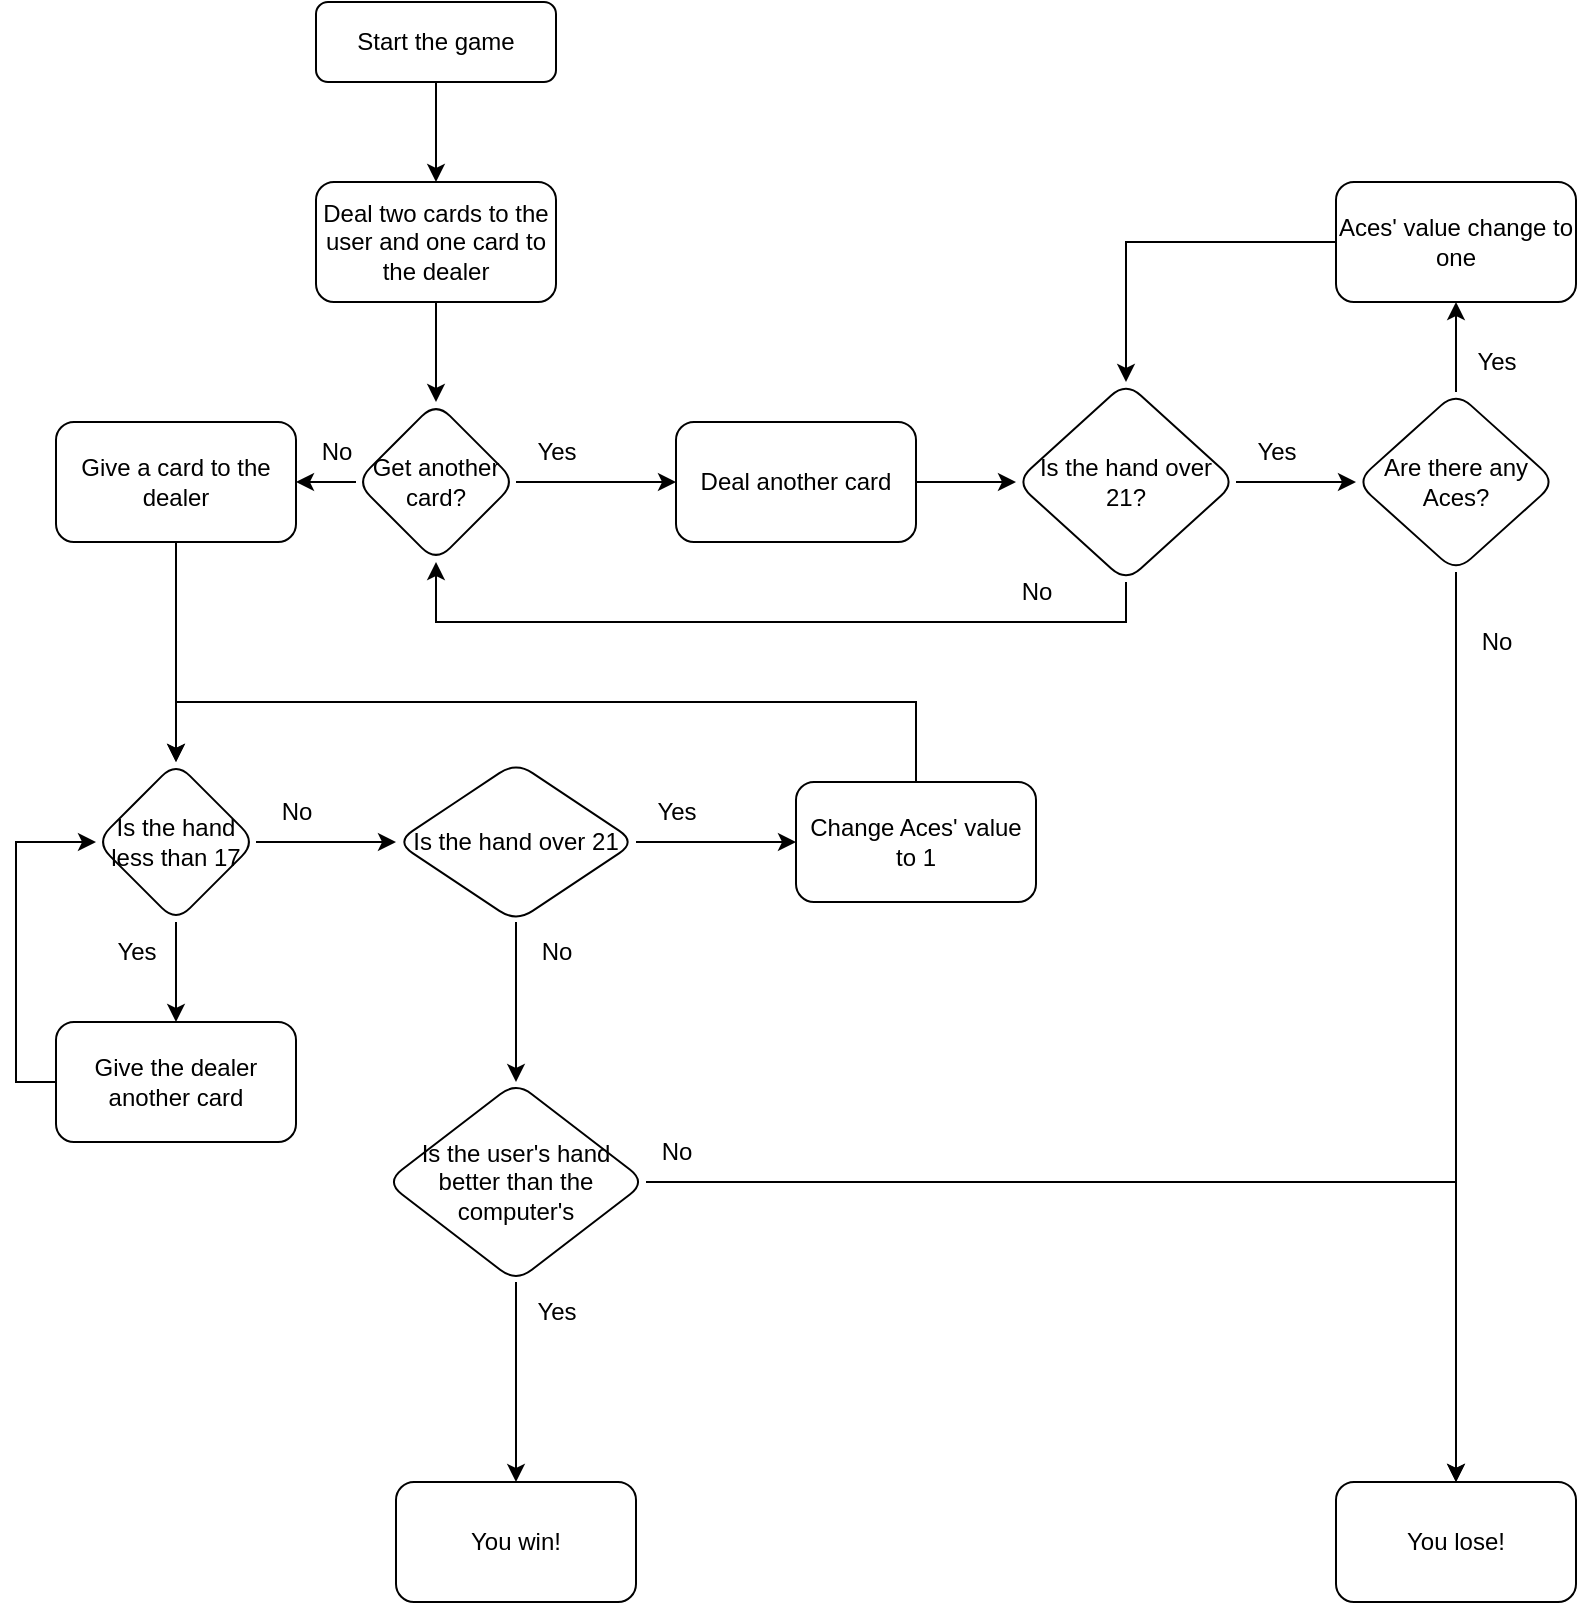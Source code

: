 <mxfile version="20.6.0" type="device"><diagram id="C5RBs43oDa-KdzZeNtuy" name="Page-1"><mxGraphModel dx="782" dy="436" grid="1" gridSize="10" guides="1" tooltips="1" connect="1" arrows="1" fold="1" page="1" pageScale="1" pageWidth="827" pageHeight="1169" math="0" shadow="0"><root><mxCell id="WIyWlLk6GJQsqaUBKTNV-0"/><mxCell id="WIyWlLk6GJQsqaUBKTNV-1" parent="WIyWlLk6GJQsqaUBKTNV-0"/><mxCell id="MxnpvFNTzxr2DYvjISWB-1" value="" style="edgeStyle=orthogonalEdgeStyle;rounded=0;orthogonalLoop=1;jettySize=auto;html=1;" edge="1" parent="WIyWlLk6GJQsqaUBKTNV-1" source="WIyWlLk6GJQsqaUBKTNV-3" target="MxnpvFNTzxr2DYvjISWB-0"><mxGeometry relative="1" as="geometry"/></mxCell><mxCell id="WIyWlLk6GJQsqaUBKTNV-3" value="Start the game" style="rounded=1;whiteSpace=wrap;html=1;fontSize=12;glass=0;strokeWidth=1;shadow=0;" parent="WIyWlLk6GJQsqaUBKTNV-1" vertex="1"><mxGeometry x="160" y="80" width="120" height="40" as="geometry"/></mxCell><mxCell id="MxnpvFNTzxr2DYvjISWB-5" value="" style="edgeStyle=orthogonalEdgeStyle;rounded=0;orthogonalLoop=1;jettySize=auto;html=1;" edge="1" parent="WIyWlLk6GJQsqaUBKTNV-1" source="MxnpvFNTzxr2DYvjISWB-0" target="MxnpvFNTzxr2DYvjISWB-4"><mxGeometry relative="1" as="geometry"/></mxCell><mxCell id="MxnpvFNTzxr2DYvjISWB-0" value="Deal two cards to the user and one card to the dealer" style="whiteSpace=wrap;html=1;rounded=1;glass=0;strokeWidth=1;shadow=0;" vertex="1" parent="WIyWlLk6GJQsqaUBKTNV-1"><mxGeometry x="160" y="170" width="120" height="60" as="geometry"/></mxCell><mxCell id="MxnpvFNTzxr2DYvjISWB-7" value="" style="edgeStyle=orthogonalEdgeStyle;rounded=0;orthogonalLoop=1;jettySize=auto;html=1;" edge="1" parent="WIyWlLk6GJQsqaUBKTNV-1" source="MxnpvFNTzxr2DYvjISWB-4" target="MxnpvFNTzxr2DYvjISWB-6"><mxGeometry relative="1" as="geometry"/></mxCell><mxCell id="MxnpvFNTzxr2DYvjISWB-28" value="" style="edgeStyle=orthogonalEdgeStyle;rounded=0;orthogonalLoop=1;jettySize=auto;html=1;" edge="1" parent="WIyWlLk6GJQsqaUBKTNV-1" source="MxnpvFNTzxr2DYvjISWB-4" target="MxnpvFNTzxr2DYvjISWB-27"><mxGeometry relative="1" as="geometry"/></mxCell><mxCell id="MxnpvFNTzxr2DYvjISWB-4" value="Get another card?" style="rhombus;whiteSpace=wrap;html=1;rounded=1;glass=0;strokeWidth=1;shadow=0;" vertex="1" parent="WIyWlLk6GJQsqaUBKTNV-1"><mxGeometry x="180" y="280" width="80" height="80" as="geometry"/></mxCell><mxCell id="MxnpvFNTzxr2DYvjISWB-10" value="" style="edgeStyle=orthogonalEdgeStyle;rounded=0;orthogonalLoop=1;jettySize=auto;html=1;" edge="1" parent="WIyWlLk6GJQsqaUBKTNV-1" source="MxnpvFNTzxr2DYvjISWB-6" target="MxnpvFNTzxr2DYvjISWB-9"><mxGeometry relative="1" as="geometry"/></mxCell><mxCell id="MxnpvFNTzxr2DYvjISWB-6" value="Deal another card" style="whiteSpace=wrap;html=1;rounded=1;glass=0;strokeWidth=1;shadow=0;" vertex="1" parent="WIyWlLk6GJQsqaUBKTNV-1"><mxGeometry x="340" y="290" width="120" height="60" as="geometry"/></mxCell><mxCell id="MxnpvFNTzxr2DYvjISWB-8" value="Yes" style="text;html=1;align=center;verticalAlign=middle;resizable=0;points=[];autosize=1;strokeColor=none;fillColor=none;" vertex="1" parent="WIyWlLk6GJQsqaUBKTNV-1"><mxGeometry x="260" y="290" width="40" height="30" as="geometry"/></mxCell><mxCell id="MxnpvFNTzxr2DYvjISWB-15" value="" style="edgeStyle=orthogonalEdgeStyle;rounded=0;orthogonalLoop=1;jettySize=auto;html=1;" edge="1" parent="WIyWlLk6GJQsqaUBKTNV-1" source="MxnpvFNTzxr2DYvjISWB-9" target="MxnpvFNTzxr2DYvjISWB-14"><mxGeometry relative="1" as="geometry"/></mxCell><mxCell id="MxnpvFNTzxr2DYvjISWB-25" style="edgeStyle=orthogonalEdgeStyle;rounded=0;orthogonalLoop=1;jettySize=auto;html=1;entryX=0.5;entryY=1;entryDx=0;entryDy=0;" edge="1" parent="WIyWlLk6GJQsqaUBKTNV-1" source="MxnpvFNTzxr2DYvjISWB-9" target="MxnpvFNTzxr2DYvjISWB-4"><mxGeometry relative="1" as="geometry"><Array as="points"><mxPoint x="565" y="390"/><mxPoint x="220" y="390"/></Array></mxGeometry></mxCell><mxCell id="MxnpvFNTzxr2DYvjISWB-9" value="Is the hand over 21?" style="rhombus;whiteSpace=wrap;html=1;rounded=1;glass=0;strokeWidth=1;shadow=0;" vertex="1" parent="WIyWlLk6GJQsqaUBKTNV-1"><mxGeometry x="510" y="270" width="110" height="100" as="geometry"/></mxCell><mxCell id="MxnpvFNTzxr2DYvjISWB-18" value="" style="edgeStyle=orthogonalEdgeStyle;rounded=0;orthogonalLoop=1;jettySize=auto;html=1;" edge="1" parent="WIyWlLk6GJQsqaUBKTNV-1" source="MxnpvFNTzxr2DYvjISWB-14" target="MxnpvFNTzxr2DYvjISWB-17"><mxGeometry relative="1" as="geometry"/></mxCell><mxCell id="MxnpvFNTzxr2DYvjISWB-20" value="" style="edgeStyle=orthogonalEdgeStyle;rounded=0;orthogonalLoop=1;jettySize=auto;html=1;" edge="1" parent="WIyWlLk6GJQsqaUBKTNV-1" source="MxnpvFNTzxr2DYvjISWB-14" target="MxnpvFNTzxr2DYvjISWB-19"><mxGeometry relative="1" as="geometry"/></mxCell><mxCell id="MxnpvFNTzxr2DYvjISWB-14" value="Are there any Aces?" style="rhombus;whiteSpace=wrap;html=1;rounded=1;glass=0;strokeWidth=1;shadow=0;" vertex="1" parent="WIyWlLk6GJQsqaUBKTNV-1"><mxGeometry x="680" y="275" width="100" height="90" as="geometry"/></mxCell><mxCell id="MxnpvFNTzxr2DYvjISWB-23" style="edgeStyle=orthogonalEdgeStyle;rounded=0;orthogonalLoop=1;jettySize=auto;html=1;entryX=0.5;entryY=0;entryDx=0;entryDy=0;" edge="1" parent="WIyWlLk6GJQsqaUBKTNV-1" source="MxnpvFNTzxr2DYvjISWB-17" target="MxnpvFNTzxr2DYvjISWB-9"><mxGeometry relative="1" as="geometry"/></mxCell><mxCell id="MxnpvFNTzxr2DYvjISWB-17" value="Aces' value change to one" style="whiteSpace=wrap;html=1;rounded=1;glass=0;strokeWidth=1;shadow=0;" vertex="1" parent="WIyWlLk6GJQsqaUBKTNV-1"><mxGeometry x="670" y="170" width="120" height="60" as="geometry"/></mxCell><mxCell id="MxnpvFNTzxr2DYvjISWB-19" value="You lose!" style="whiteSpace=wrap;html=1;rounded=1;glass=0;strokeWidth=1;shadow=0;" vertex="1" parent="WIyWlLk6GJQsqaUBKTNV-1"><mxGeometry x="670" y="820" width="120" height="60" as="geometry"/></mxCell><mxCell id="MxnpvFNTzxr2DYvjISWB-21" value="No" style="text;html=1;align=center;verticalAlign=middle;resizable=0;points=[];autosize=1;strokeColor=none;fillColor=none;" vertex="1" parent="WIyWlLk6GJQsqaUBKTNV-1"><mxGeometry x="730" y="385" width="40" height="30" as="geometry"/></mxCell><mxCell id="MxnpvFNTzxr2DYvjISWB-22" value="Yes" style="text;html=1;align=center;verticalAlign=middle;resizable=0;points=[];autosize=1;strokeColor=none;fillColor=none;" vertex="1" parent="WIyWlLk6GJQsqaUBKTNV-1"><mxGeometry x="620" y="290" width="40" height="30" as="geometry"/></mxCell><mxCell id="MxnpvFNTzxr2DYvjISWB-26" value="No" style="text;html=1;align=center;verticalAlign=middle;resizable=0;points=[];autosize=1;strokeColor=none;fillColor=none;" vertex="1" parent="WIyWlLk6GJQsqaUBKTNV-1"><mxGeometry x="500" y="360" width="40" height="30" as="geometry"/></mxCell><mxCell id="MxnpvFNTzxr2DYvjISWB-32" value="" style="edgeStyle=orthogonalEdgeStyle;rounded=0;orthogonalLoop=1;jettySize=auto;html=1;" edge="1" parent="WIyWlLk6GJQsqaUBKTNV-1" source="MxnpvFNTzxr2DYvjISWB-27" target="MxnpvFNTzxr2DYvjISWB-31"><mxGeometry relative="1" as="geometry"/></mxCell><mxCell id="MxnpvFNTzxr2DYvjISWB-27" value="Give a card to the dealer" style="whiteSpace=wrap;html=1;rounded=1;glass=0;strokeWidth=1;shadow=0;" vertex="1" parent="WIyWlLk6GJQsqaUBKTNV-1"><mxGeometry x="30" y="290" width="120" height="60" as="geometry"/></mxCell><mxCell id="MxnpvFNTzxr2DYvjISWB-29" value="No" style="text;html=1;align=center;verticalAlign=middle;resizable=0;points=[];autosize=1;strokeColor=none;fillColor=none;" vertex="1" parent="WIyWlLk6GJQsqaUBKTNV-1"><mxGeometry x="150" y="290" width="40" height="30" as="geometry"/></mxCell><mxCell id="MxnpvFNTzxr2DYvjISWB-30" value="Yes" style="text;html=1;align=center;verticalAlign=middle;resizable=0;points=[];autosize=1;strokeColor=none;fillColor=none;" vertex="1" parent="WIyWlLk6GJQsqaUBKTNV-1"><mxGeometry x="730" y="245" width="40" height="30" as="geometry"/></mxCell><mxCell id="MxnpvFNTzxr2DYvjISWB-45" style="edgeStyle=orthogonalEdgeStyle;rounded=0;orthogonalLoop=1;jettySize=auto;html=1;entryX=0.5;entryY=0;entryDx=0;entryDy=0;" edge="1" parent="WIyWlLk6GJQsqaUBKTNV-1" source="MxnpvFNTzxr2DYvjISWB-31" target="MxnpvFNTzxr2DYvjISWB-33"><mxGeometry relative="1" as="geometry"/></mxCell><mxCell id="MxnpvFNTzxr2DYvjISWB-47" style="edgeStyle=orthogonalEdgeStyle;rounded=0;orthogonalLoop=1;jettySize=auto;html=1;entryX=0;entryY=0.5;entryDx=0;entryDy=0;" edge="1" parent="WIyWlLk6GJQsqaUBKTNV-1" source="MxnpvFNTzxr2DYvjISWB-31" target="MxnpvFNTzxr2DYvjISWB-41"><mxGeometry relative="1" as="geometry"/></mxCell><mxCell id="MxnpvFNTzxr2DYvjISWB-31" value="Is the hand less than 17" style="rhombus;whiteSpace=wrap;html=1;rounded=1;glass=0;strokeWidth=1;shadow=0;" vertex="1" parent="WIyWlLk6GJQsqaUBKTNV-1"><mxGeometry x="50" y="460" width="80" height="80" as="geometry"/></mxCell><mxCell id="MxnpvFNTzxr2DYvjISWB-44" style="edgeStyle=orthogonalEdgeStyle;rounded=0;orthogonalLoop=1;jettySize=auto;html=1;entryX=0;entryY=0.5;entryDx=0;entryDy=0;" edge="1" parent="WIyWlLk6GJQsqaUBKTNV-1" source="MxnpvFNTzxr2DYvjISWB-33" target="MxnpvFNTzxr2DYvjISWB-31"><mxGeometry relative="1" as="geometry"><Array as="points"><mxPoint x="10" y="620"/><mxPoint x="10" y="500"/></Array></mxGeometry></mxCell><mxCell id="MxnpvFNTzxr2DYvjISWB-33" value="Give the dealer another card" style="whiteSpace=wrap;html=1;rounded=1;glass=0;strokeWidth=1;shadow=0;" vertex="1" parent="WIyWlLk6GJQsqaUBKTNV-1"><mxGeometry x="30" y="590" width="120" height="60" as="geometry"/></mxCell><mxCell id="MxnpvFNTzxr2DYvjISWB-50" value="" style="edgeStyle=orthogonalEdgeStyle;rounded=0;orthogonalLoop=1;jettySize=auto;html=1;" edge="1" parent="WIyWlLk6GJQsqaUBKTNV-1" source="MxnpvFNTzxr2DYvjISWB-41" target="MxnpvFNTzxr2DYvjISWB-49"><mxGeometry relative="1" as="geometry"/></mxCell><mxCell id="MxnpvFNTzxr2DYvjISWB-59" value="" style="edgeStyle=orthogonalEdgeStyle;rounded=0;orthogonalLoop=1;jettySize=auto;html=1;" edge="1" parent="WIyWlLk6GJQsqaUBKTNV-1" source="MxnpvFNTzxr2DYvjISWB-41" target="MxnpvFNTzxr2DYvjISWB-58"><mxGeometry relative="1" as="geometry"/></mxCell><mxCell id="MxnpvFNTzxr2DYvjISWB-41" value="Is the hand over 21" style="rhombus;whiteSpace=wrap;html=1;rounded=1;glass=0;strokeWidth=1;shadow=0;" vertex="1" parent="WIyWlLk6GJQsqaUBKTNV-1"><mxGeometry x="200" y="460" width="120" height="80" as="geometry"/></mxCell><mxCell id="MxnpvFNTzxr2DYvjISWB-46" value="Yes" style="text;html=1;align=center;verticalAlign=middle;resizable=0;points=[];autosize=1;strokeColor=none;fillColor=none;" vertex="1" parent="WIyWlLk6GJQsqaUBKTNV-1"><mxGeometry x="50" y="540" width="40" height="30" as="geometry"/></mxCell><mxCell id="MxnpvFNTzxr2DYvjISWB-48" value="No" style="text;html=1;align=center;verticalAlign=middle;resizable=0;points=[];autosize=1;strokeColor=none;fillColor=none;" vertex="1" parent="WIyWlLk6GJQsqaUBKTNV-1"><mxGeometry x="130" y="470" width="40" height="30" as="geometry"/></mxCell><mxCell id="MxnpvFNTzxr2DYvjISWB-53" style="edgeStyle=orthogonalEdgeStyle;rounded=0;orthogonalLoop=1;jettySize=auto;html=1;exitX=0.5;exitY=0;exitDx=0;exitDy=0;entryX=0.5;entryY=0;entryDx=0;entryDy=0;" edge="1" parent="WIyWlLk6GJQsqaUBKTNV-1" source="MxnpvFNTzxr2DYvjISWB-49" target="MxnpvFNTzxr2DYvjISWB-31"><mxGeometry relative="1" as="geometry"><Array as="points"><mxPoint x="460" y="430"/><mxPoint x="90" y="430"/></Array></mxGeometry></mxCell><mxCell id="MxnpvFNTzxr2DYvjISWB-49" value="Change Aces' value to 1" style="whiteSpace=wrap;html=1;rounded=1;glass=0;strokeWidth=1;shadow=0;" vertex="1" parent="WIyWlLk6GJQsqaUBKTNV-1"><mxGeometry x="400" y="470" width="120" height="60" as="geometry"/></mxCell><mxCell id="MxnpvFNTzxr2DYvjISWB-54" value="Yes" style="text;html=1;align=center;verticalAlign=middle;resizable=0;points=[];autosize=1;strokeColor=none;fillColor=none;" vertex="1" parent="WIyWlLk6GJQsqaUBKTNV-1"><mxGeometry x="320" y="470" width="40" height="30" as="geometry"/></mxCell><mxCell id="MxnpvFNTzxr2DYvjISWB-61" style="edgeStyle=orthogonalEdgeStyle;rounded=0;orthogonalLoop=1;jettySize=auto;html=1;entryX=0.5;entryY=0;entryDx=0;entryDy=0;" edge="1" parent="WIyWlLk6GJQsqaUBKTNV-1" source="MxnpvFNTzxr2DYvjISWB-58" target="MxnpvFNTzxr2DYvjISWB-19"><mxGeometry relative="1" as="geometry"><Array as="points"><mxPoint x="730" y="670"/></Array></mxGeometry></mxCell><mxCell id="MxnpvFNTzxr2DYvjISWB-64" value="" style="edgeStyle=orthogonalEdgeStyle;rounded=0;orthogonalLoop=1;jettySize=auto;html=1;" edge="1" parent="WIyWlLk6GJQsqaUBKTNV-1" source="MxnpvFNTzxr2DYvjISWB-58" target="MxnpvFNTzxr2DYvjISWB-63"><mxGeometry relative="1" as="geometry"/></mxCell><mxCell id="MxnpvFNTzxr2DYvjISWB-58" value="Is the user's hand better than the computer's" style="rhombus;whiteSpace=wrap;html=1;rounded=1;glass=0;strokeWidth=1;shadow=0;" vertex="1" parent="WIyWlLk6GJQsqaUBKTNV-1"><mxGeometry x="195" y="620" width="130" height="100" as="geometry"/></mxCell><mxCell id="MxnpvFNTzxr2DYvjISWB-60" value="No" style="text;html=1;align=center;verticalAlign=middle;resizable=0;points=[];autosize=1;strokeColor=none;fillColor=none;" vertex="1" parent="WIyWlLk6GJQsqaUBKTNV-1"><mxGeometry x="260" y="540" width="40" height="30" as="geometry"/></mxCell><mxCell id="MxnpvFNTzxr2DYvjISWB-62" value="No" style="text;html=1;align=center;verticalAlign=middle;resizable=0;points=[];autosize=1;strokeColor=none;fillColor=none;" vertex="1" parent="WIyWlLk6GJQsqaUBKTNV-1"><mxGeometry x="320" y="640" width="40" height="30" as="geometry"/></mxCell><mxCell id="MxnpvFNTzxr2DYvjISWB-63" value="You win!" style="rounded=1;whiteSpace=wrap;html=1;glass=0;strokeWidth=1;shadow=0;" vertex="1" parent="WIyWlLk6GJQsqaUBKTNV-1"><mxGeometry x="200" y="820" width="120" height="60" as="geometry"/></mxCell><mxCell id="MxnpvFNTzxr2DYvjISWB-65" value="Yes" style="text;html=1;align=center;verticalAlign=middle;resizable=0;points=[];autosize=1;strokeColor=none;fillColor=none;" vertex="1" parent="WIyWlLk6GJQsqaUBKTNV-1"><mxGeometry x="260" y="720" width="40" height="30" as="geometry"/></mxCell></root></mxGraphModel></diagram></mxfile>
